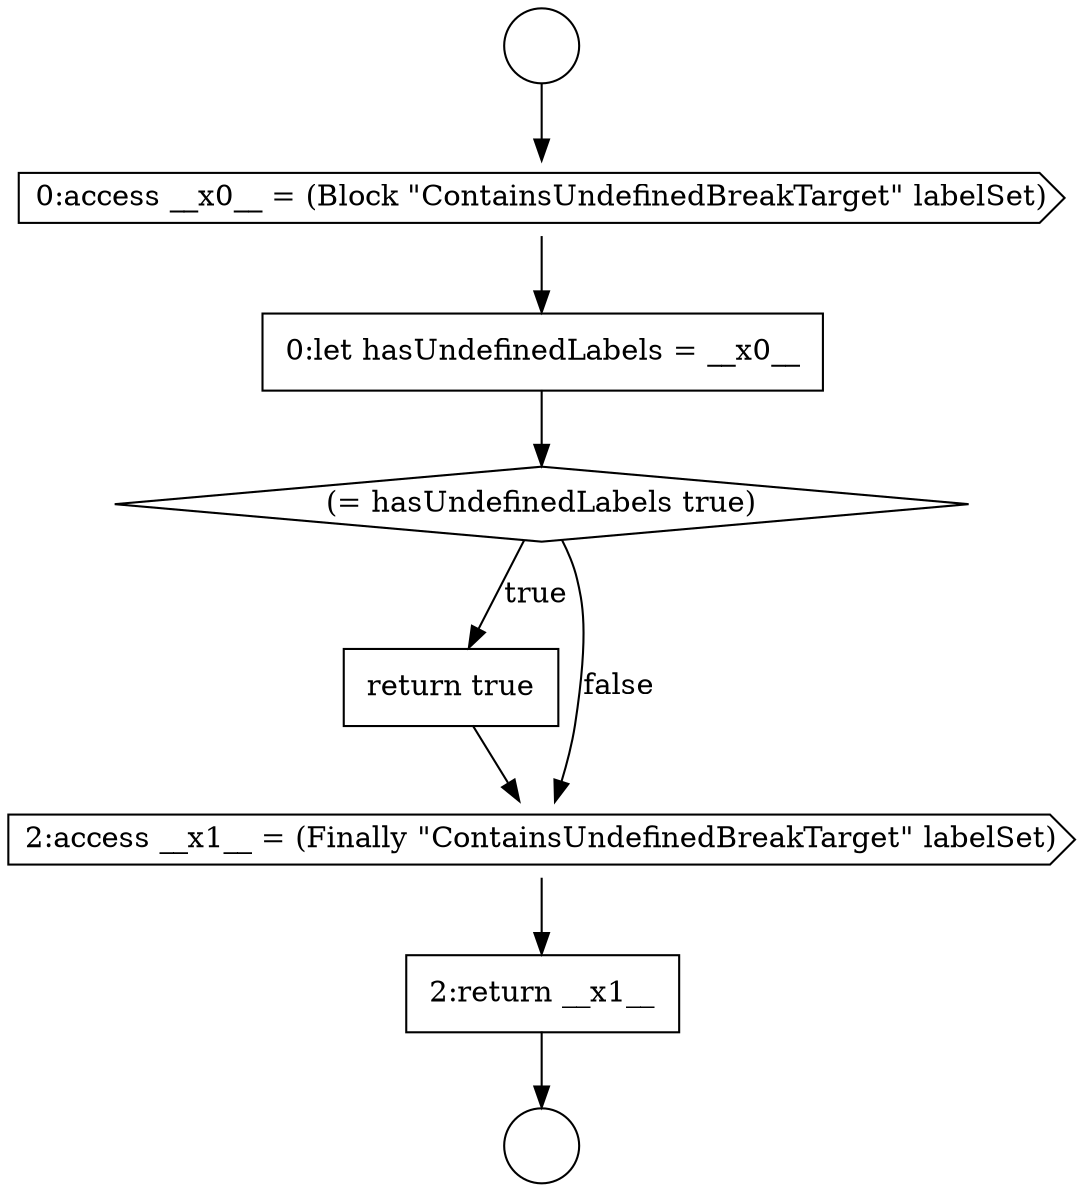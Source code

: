 digraph {
  node7825 [shape=circle label=" " color="black" fillcolor="white" style=filled]
  node7830 [shape=none, margin=0, label=<<font color="black">
    <table border="0" cellborder="1" cellspacing="0" cellpadding="10">
      <tr><td align="left">return true</td></tr>
    </table>
  </font>> color="black" fillcolor="white" style=filled]
  node7827 [shape=cds, label=<<font color="black">0:access __x0__ = (Block &quot;ContainsUndefinedBreakTarget&quot; labelSet)</font>> color="black" fillcolor="white" style=filled]
  node7826 [shape=circle label=" " color="black" fillcolor="white" style=filled]
  node7831 [shape=cds, label=<<font color="black">2:access __x1__ = (Finally &quot;ContainsUndefinedBreakTarget&quot; labelSet)</font>> color="black" fillcolor="white" style=filled]
  node7828 [shape=none, margin=0, label=<<font color="black">
    <table border="0" cellborder="1" cellspacing="0" cellpadding="10">
      <tr><td align="left">0:let hasUndefinedLabels = __x0__</td></tr>
    </table>
  </font>> color="black" fillcolor="white" style=filled]
  node7832 [shape=none, margin=0, label=<<font color="black">
    <table border="0" cellborder="1" cellspacing="0" cellpadding="10">
      <tr><td align="left">2:return __x1__</td></tr>
    </table>
  </font>> color="black" fillcolor="white" style=filled]
  node7829 [shape=diamond, label=<<font color="black">(= hasUndefinedLabels true)</font>> color="black" fillcolor="white" style=filled]
  node7830 -> node7831 [ color="black"]
  node7832 -> node7826 [ color="black"]
  node7829 -> node7830 [label=<<font color="black">true</font>> color="black"]
  node7829 -> node7831 [label=<<font color="black">false</font>> color="black"]
  node7825 -> node7827 [ color="black"]
  node7828 -> node7829 [ color="black"]
  node7827 -> node7828 [ color="black"]
  node7831 -> node7832 [ color="black"]
}
